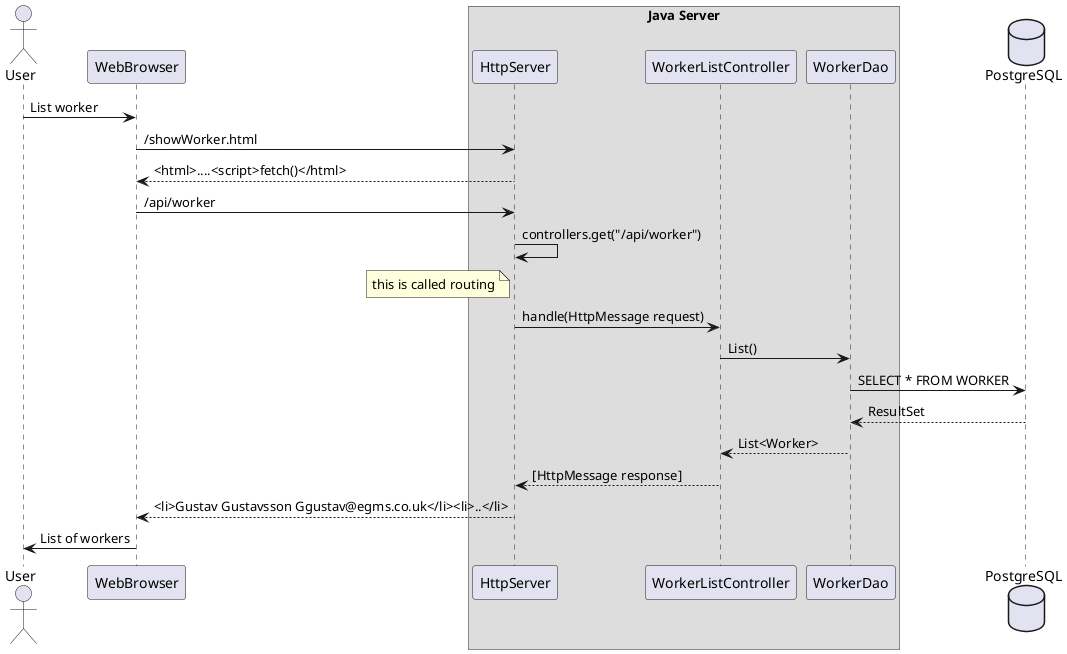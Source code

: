@startuml

actor User
participant WebBrowser

box Java Server
    participant HttpServer
    participant WorkerListController
    participant WorkerDao
end box

dataBase PostgreSQL

User -> WebBrowser: List worker
WebBrowser -> HttpServer: /showWorker.html
WebBrowser <-- HttpServer: <html>....<script>fetch()</html>
WebBrowser -> HttpServer: /api/worker
HttpServer -> HttpServer: controllers.get("/api/worker")
note left of HttpServer: this is called routing
HttpServer -> WorkerListController: handle(HttpMessage request)
WorkerListController -> WorkerDao: List()
WorkerDao -> PostgreSQL: SELECT * FROM WORKER
WorkerDao <-- PostgreSQL: ResultSet
WorkerListController <-- WorkerDao: List<Worker>
HttpServer <-- WorkerListController: [HttpMessage response]
WebBrowser <-- HttpServer: <li>Gustav Gustavsson Ggustav@egms.co.uk</li><li>..</li>
User <- WebBrowser: List of workers

@enduml